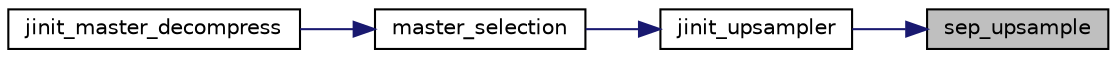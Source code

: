 digraph "sep_upsample"
{
 // LATEX_PDF_SIZE
  bgcolor="transparent";
  edge [fontname="Helvetica",fontsize="10",labelfontname="Helvetica",labelfontsize="10"];
  node [fontname="Helvetica",fontsize="10",shape=record];
  rankdir="RL";
  Node43 [label="sep_upsample",height=0.2,width=0.4,color="black", fillcolor="grey75", style="filled", fontcolor="black",tooltip=" "];
  Node43 -> Node44 [dir="back",color="midnightblue",fontsize="10",style="solid"];
  Node44 [label="jinit_upsampler",height=0.2,width=0.4,color="black",URL="$jdsample_8c.html#a777b16c9b0bce1703693ad988ec6c169",tooltip=" "];
  Node44 -> Node45 [dir="back",color="midnightblue",fontsize="10",style="solid"];
  Node45 [label="master_selection",height=0.2,width=0.4,color="black",URL="$jdmaster_8c.html#a440a4f3af47f35f6dd2a353329bc3baf",tooltip=" "];
  Node45 -> Node46 [dir="back",color="midnightblue",fontsize="10",style="solid"];
  Node46 [label="jinit_master_decompress",height=0.2,width=0.4,color="black",URL="$jdmaster_8c.html#a103160e5ec5fd80c654e74f633b14818",tooltip=" "];
}
